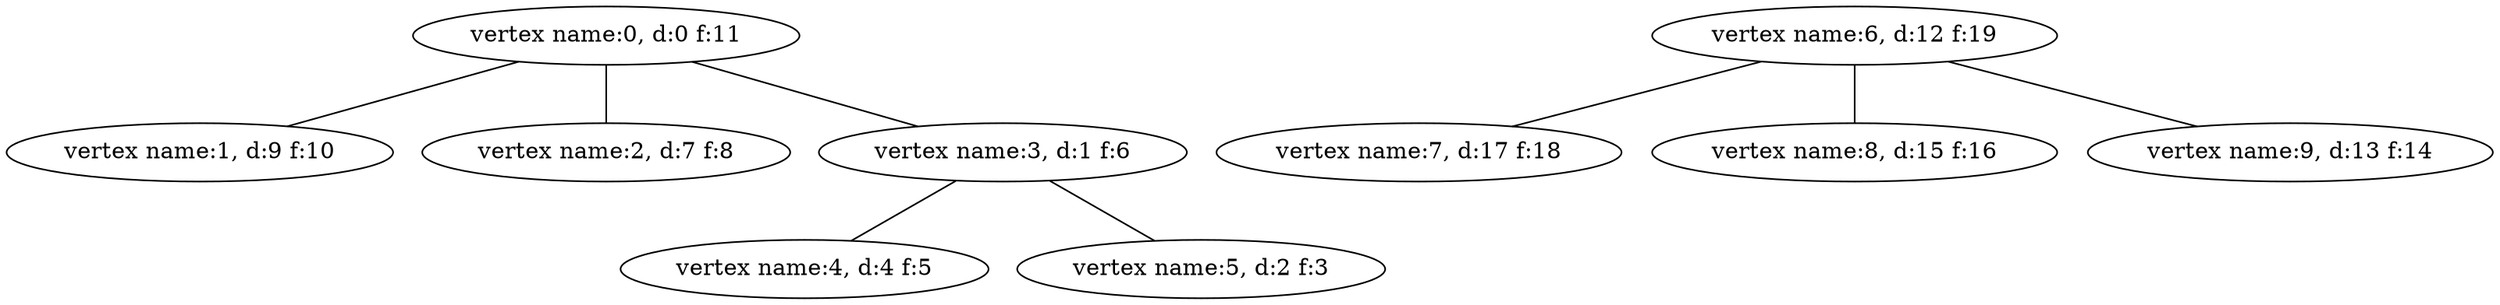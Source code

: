 graph{
0[label="vertex name:0, d:0 f:11"] ;
1[label="vertex name:1, d:9 f:10"] ;
2[label="vertex name:2, d:7 f:8"] ;
3[label="vertex name:3, d:1 f:6"] ;
4[label="vertex name:4, d:4 f:5"] ;
5[label="vertex name:5, d:2 f:3"] ;
6[label="vertex name:6, d:12 f:19"] ;
7[label="vertex name:7, d:17 f:18"] ;
8[label="vertex name:8, d:15 f:16"] ;
9[label="vertex name:9, d:13 f:14"] ;
0 -- 1 ;
0 -- 2 ;
0 -- 3 ;
3 -- 4 ;
3 -- 5 ;
6 -- 7 ;
6 -- 8 ;
6 -- 9 ;
}
